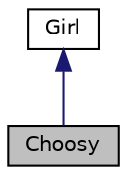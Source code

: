 digraph "Choosy"
{
  edge [fontname="Helvetica",fontsize="10",labelfontname="Helvetica",labelfontsize="10"];
  node [fontname="Helvetica",fontsize="10",shape=record];
  Node1 [label="Choosy",height=0.2,width=0.4,color="black", fillcolor="grey75", style="filled", fontcolor="black"];
  Node2 -> Node1 [dir="back",color="midnightblue",fontsize="10",style="solid",fontname="Helvetica"];
  Node2 [label="Girl",height=0.2,width=0.4,color="black", fillcolor="white", style="filled",URL="$classGirl.html",tooltip="CLASS GIRL containing attributes and member function of girls. "];
}
